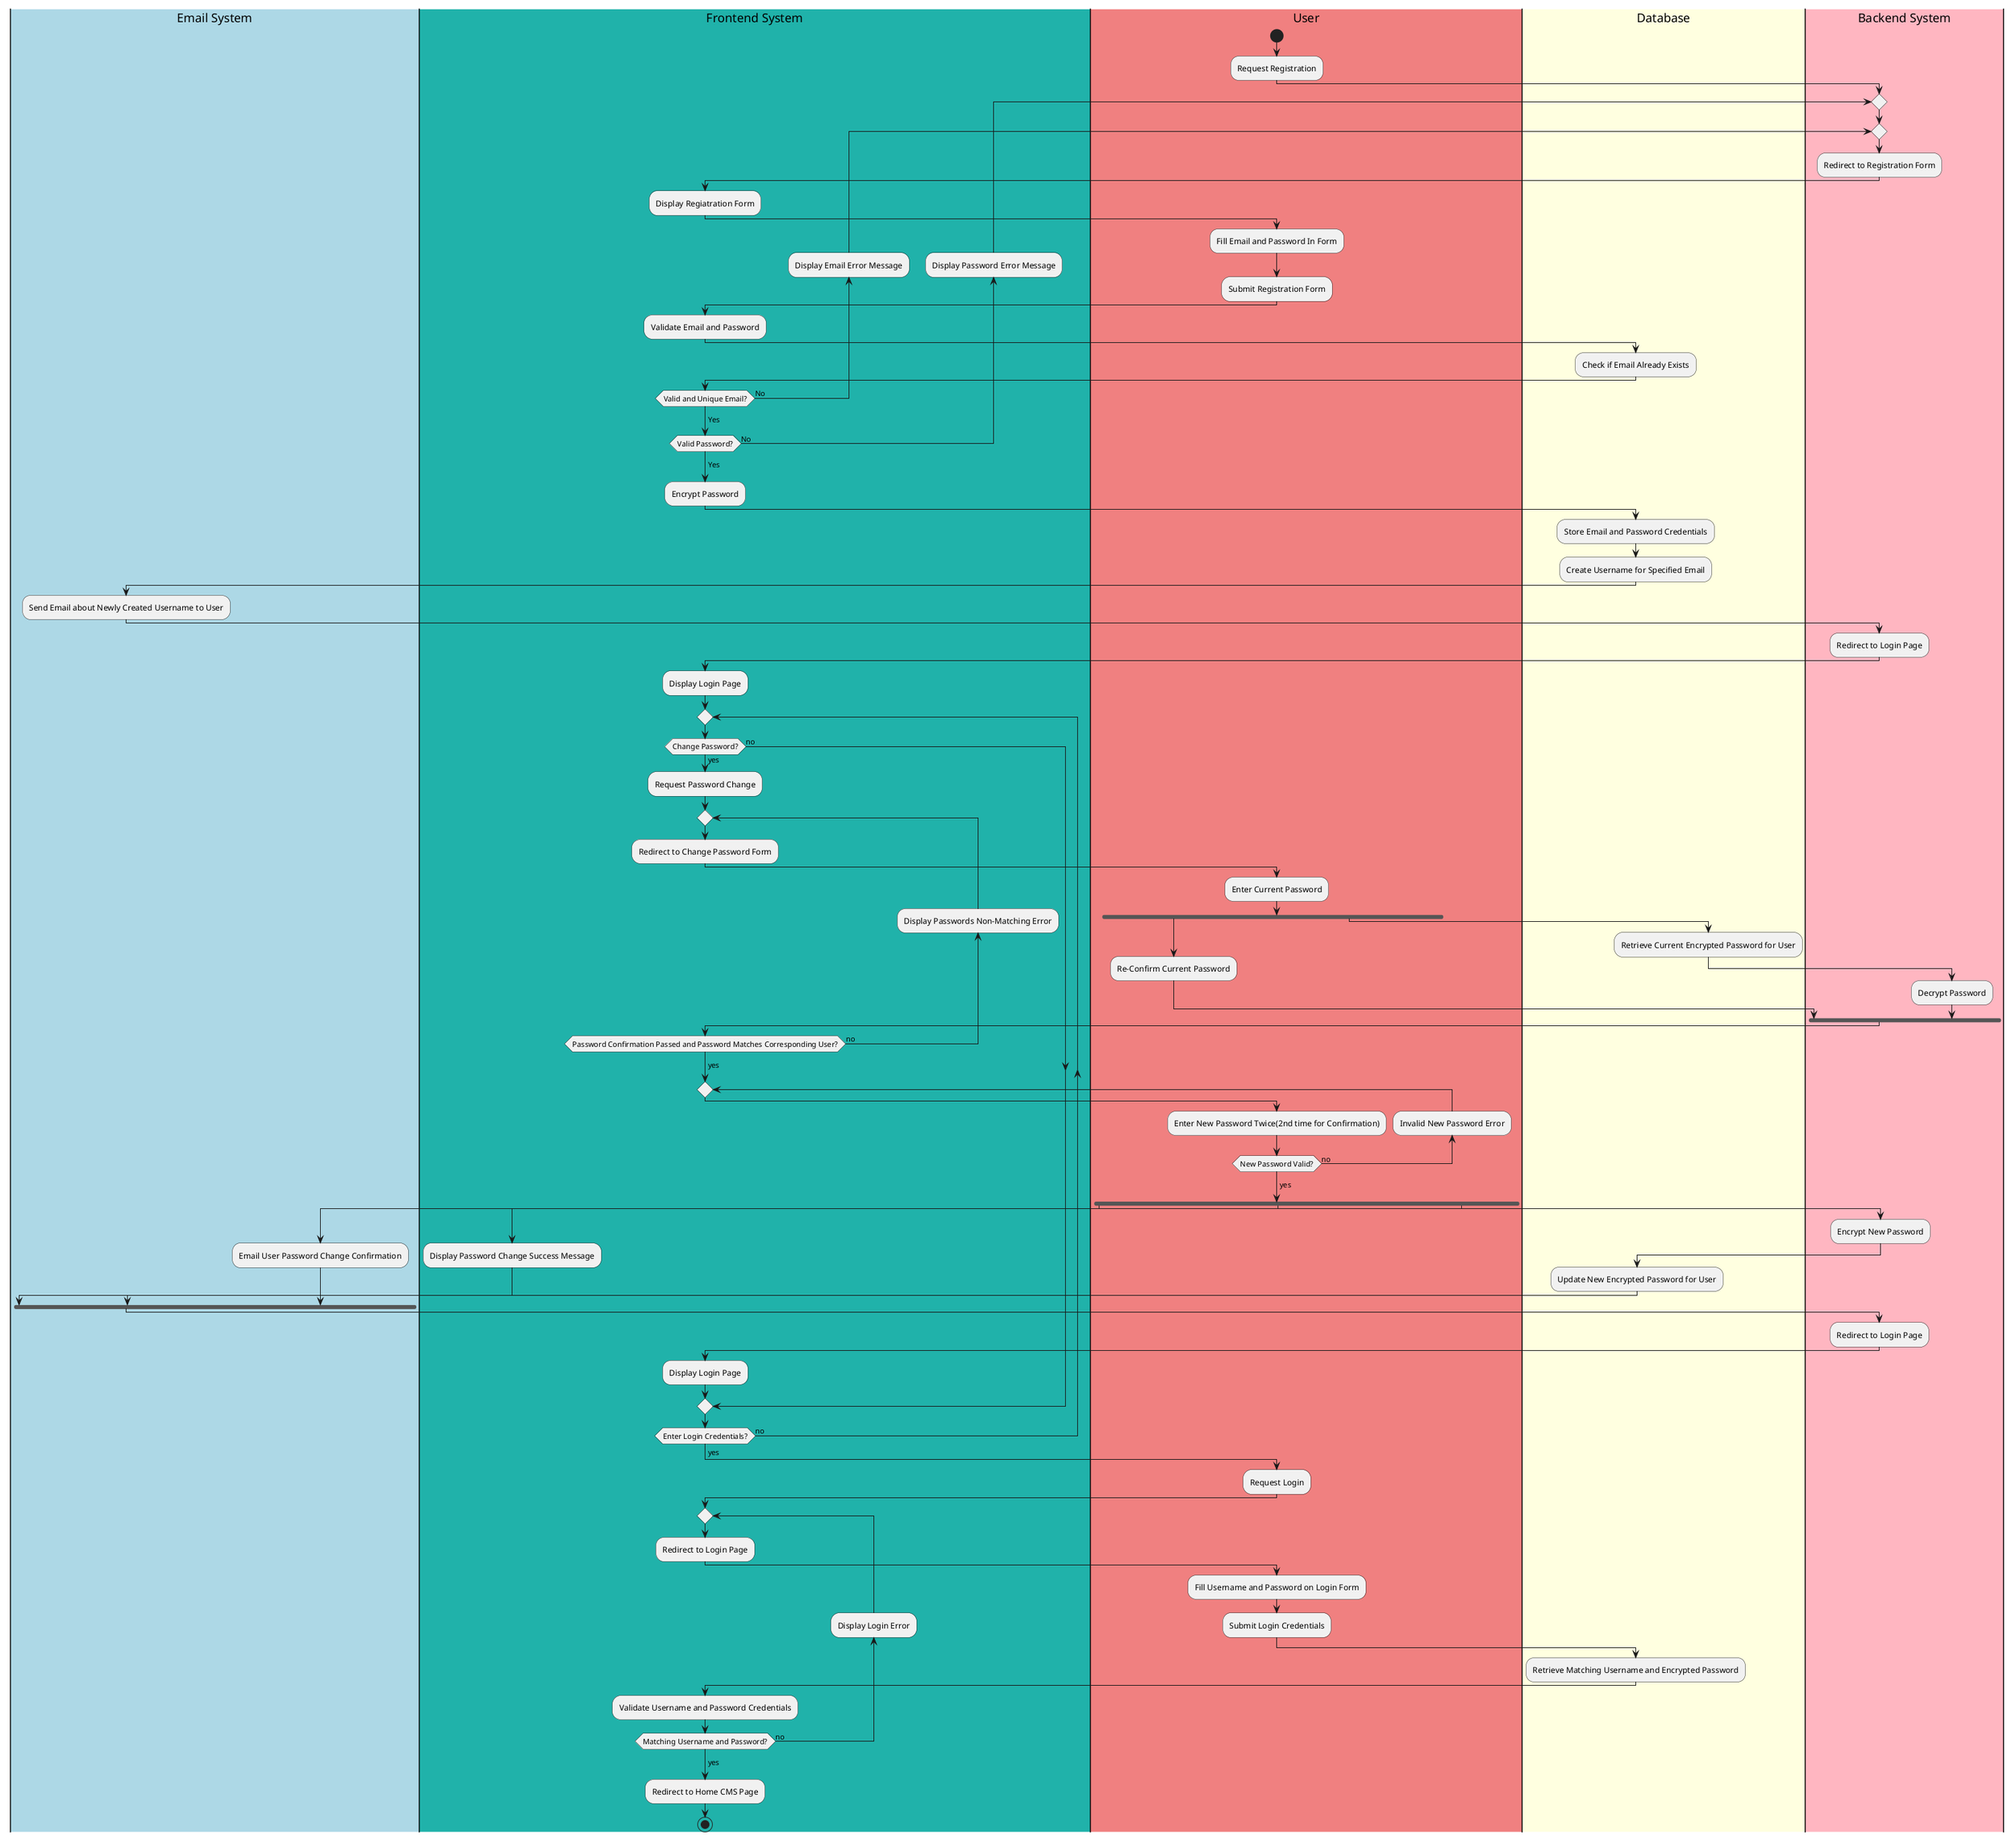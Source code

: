 @startuml RegistrationAndLogin
|#LightBlue|Email System|
|#LightSeaGreen|Frontend System|
|#LightCoral|User|
|#LightYellow|Database|
|#LightPink|Backend System|

|User|
start
  :Request Registration;
|Backend System|
repeat
repeat
:Redirect to Registration Form;
|Frontend System|
:Display Regiatration Form;
|User|
:Fill Email and Password In Form;
:Submit Registration Form;
|Frontend System|
:Validate Email and Password;
|Database|
:Check if Email Already Exists;
|Frontend System|
backward :Display Email Error Message;
repeat while (Valid and Unique Email?) is (No) 
-> Yes;
backward :Display Password Error Message;
repeat while (Valid Password?) is (No)
-> Yes;
:Encrypt Password;
|Database|
:Store Email and Password Credentials;
:Create Username for Specified Email;
|Email System|
:Send Email about Newly Created Username to User;
|Backend System|
:Redirect to Login Page;

|Frontend System|
:Display Login Page;
repeat
if (Change Password?) then (yes)
    :Request Password Change;
    |Frontend System|
    repeat
    :Redirect to Change Password Form;
    |User|
    :Enter Current Password;
    fork
        :Re-Confirm Current Password;
    fork again
        |Database|
        :Retrieve Current Encrypted Password for User;

        |Backend System|
        :Decrypt Password;
    end fork
    |Frontend System|
    backward :Display Passwords Non-Matching Error;
    repeat while (Password Confirmation Passed and Password Matches Corresponding User?) is (no)
    -> yes;
    repeat
    |User|
    :Enter New Password Twice(2nd time for Confirmation);
    backward :Invalid New Password Error;
    repeat while (New Password Valid?) is (no)
    -> yes;
    fork
        |Frontend System|
        :Display Password Change Success Message;
    fork again
        |Backend System|
        :Encrypt New Password;
        |Database|
        :Update New Encrypted Password for User;
    fork again
        |Email System|
        :Email User Password Change Confirmation;
    end fork
    |Backend System|
    :Redirect to Login Page;
    |Frontend System|
    :Display Login Page;
else (no)
endif
repeat while (Enter Login Credentials?) is (no)
-> yes;
|User|
:Request Login;
|Frontend System|
repeat
:Redirect to Login Page;
|User|
:Fill Username and Password on Login Form;
:Submit Login Credentials;
|Database|
:Retrieve Matching Username and Encrypted Password;
|Frontend System|
:Validate Username and Password Credentials;
backward :Display Login Error;
repeat while (Matching Username and Password?) is (no)
-> yes;
:Redirect to Home CMS Page;
stop

@enduml